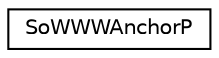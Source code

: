 digraph "Graphical Class Hierarchy"
{
 // LATEX_PDF_SIZE
  edge [fontname="Helvetica",fontsize="10",labelfontname="Helvetica",labelfontsize="10"];
  node [fontname="Helvetica",fontsize="10",shape=record];
  rankdir="LR";
  Node0 [label="SoWWWAnchorP",height=0.2,width=0.4,color="black", fillcolor="white", style="filled",URL="$classSoWWWAnchorP.html",tooltip=" "];
}
